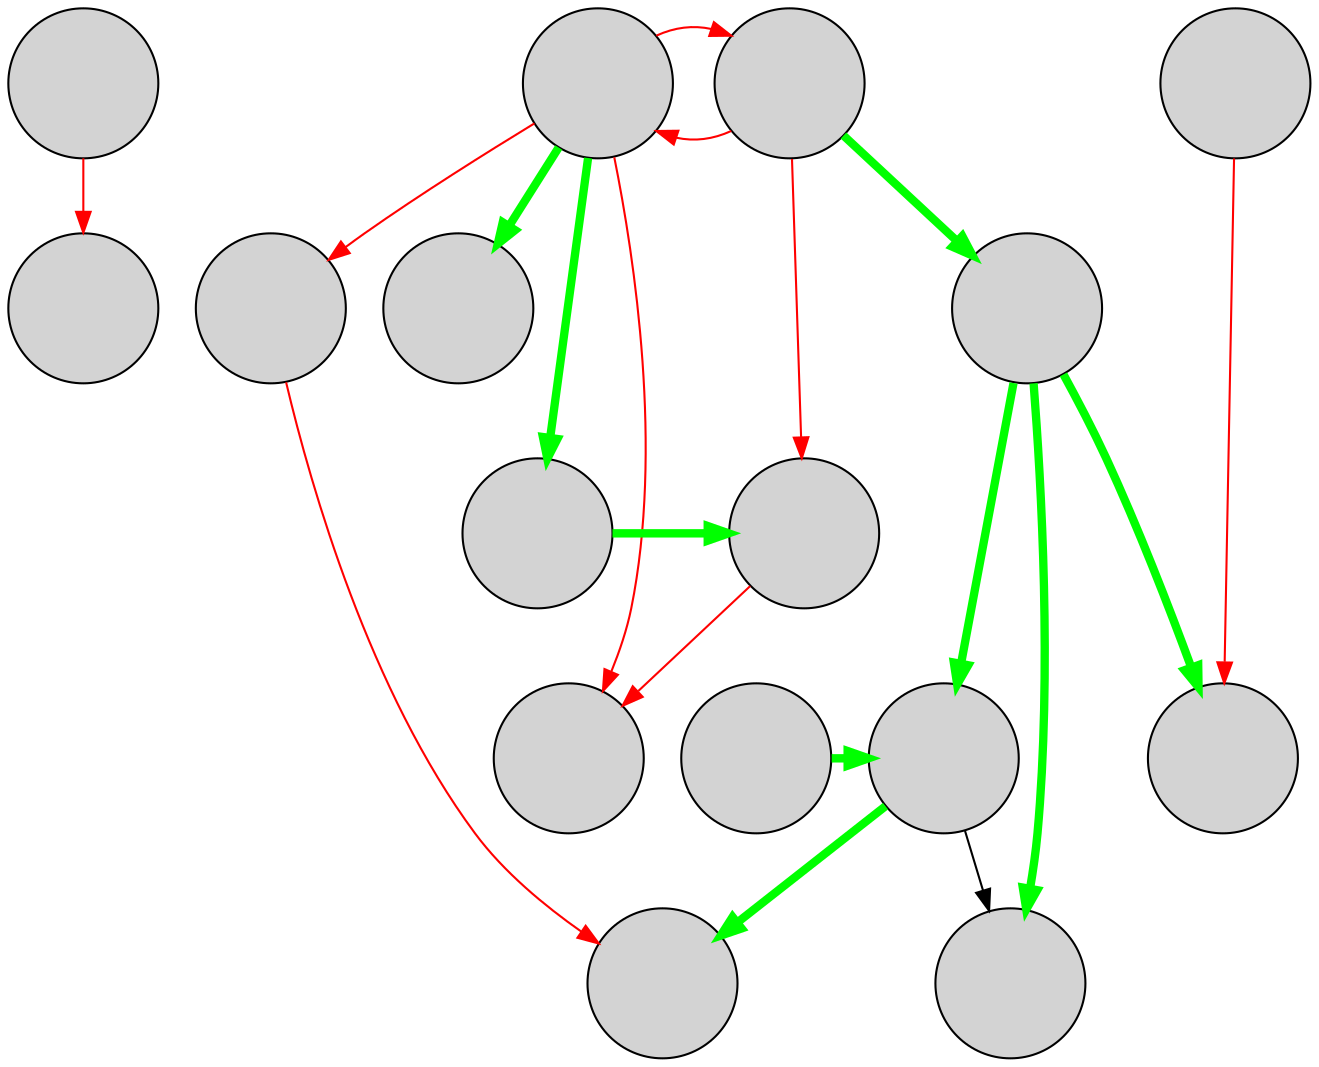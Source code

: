 digraph G {
  node [shape=circle fixedsize=true width=1 height=1 style=filled label="" ]
    { rank=same;
      normal [ image="images/normal.png" ]
      electric [ image="images/electric.png" ]
      fighting [ image="images/fighting.png" ]
      bug [ image="images/bug.png" ]
    }
    { rank=same;
      rock [ image="images/rock.png" ]
      dark [ image="images/dark.png" ]
      ice [ image="images/ice.png" ]
      fairy [ image="images/fairy.png" ]
    }
    { rank=same;
      psychic [ image="images/psychic.png" ]
      poison [ image="images/poison.png" ]
    }
    { rank=same;
      ghost [ image="images/ghost.png" ]
      water [ image="images/water.png" ]
      ground [ image="images/ground.png" ]
      grass [ image="images/grass.png" ]
    }
    { rank=same;
      flying [ image="images/flying.png" ]
      fire [ image="images/fire.png" ]
    }

  // fake edges to force ranks
  dark -> psychic [ style=invis ]

  fighting -> bug [ color=red ]
  bug -> fighting [ color=red ]
  poison -> ghost [ color=red ]
  normal -> rock [ color=red ]
  fighting -> poison [ color=red ]
  fighting -> ice [ color=green penwidth=4 ]
  ground -> flying [ color=black ]
  psychic -> poison [ color=green penwidth=4 ]
  water -> ground [ color=green penwidth=4 ]
  bug -> ghost [ color=red ]
  bug -> psychic [ color=green penwidth=4 ]
  bug -> dark [ color=green penwidth=4 ]
  bug -> fairy [ color=red ]
  electric -> grass [ color=red ]
  ice -> flying [ color=green penwidth=4 ]
  ice -> grass [ color=green penwidth=4 ]

  ground -> fire [ color=green penwidth=4 ]
  ice -> ground [ color=green penwidth=4 ]

  fairy -> fire [ color=red ]

}
